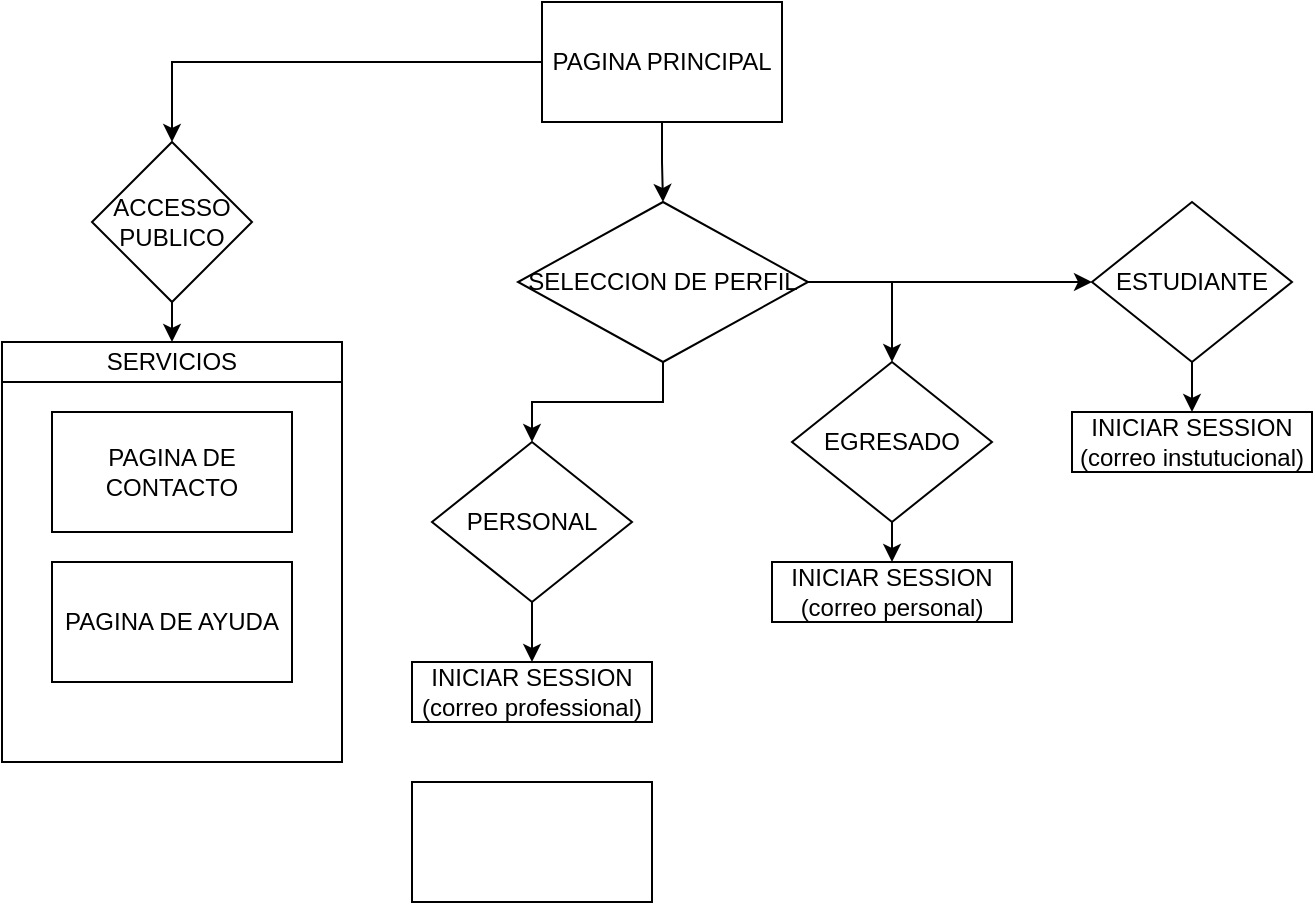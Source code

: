 <mxfile version="28.2.1">
  <diagram name="Página-1" id="WtwRyKNxUO1I41uRE4uz">
    <mxGraphModel dx="613" dy="315" grid="1" gridSize="10" guides="1" tooltips="1" connect="1" arrows="1" fold="1" page="1" pageScale="1" pageWidth="850" pageHeight="1100" math="0" shadow="0">
      <root>
        <mxCell id="0" />
        <mxCell id="1" parent="0" />
        <mxCell id="44f62mFtsV3IwGyWBhd3-5" style="edgeStyle=orthogonalEdgeStyle;rounded=0;orthogonalLoop=1;jettySize=auto;html=1;entryX=0.5;entryY=0;entryDx=0;entryDy=0;" parent="1" source="44f62mFtsV3IwGyWBhd3-3" target="44f62mFtsV3IwGyWBhd3-10" edge="1">
          <mxGeometry relative="1" as="geometry">
            <mxPoint x="180" y="90" as="targetPoint" />
          </mxGeometry>
        </mxCell>
        <mxCell id="44f62mFtsV3IwGyWBhd3-13" value="" style="edgeStyle=orthogonalEdgeStyle;rounded=0;orthogonalLoop=1;jettySize=auto;html=1;" parent="1" source="44f62mFtsV3IwGyWBhd3-3" target="44f62mFtsV3IwGyWBhd3-12" edge="1">
          <mxGeometry relative="1" as="geometry" />
        </mxCell>
        <mxCell id="44f62mFtsV3IwGyWBhd3-3" value="PAGINA PRINCIPAL" style="rounded=0;whiteSpace=wrap;html=1;" parent="1" vertex="1">
          <mxGeometry x="365" y="20" width="120" height="60" as="geometry" />
        </mxCell>
        <mxCell id="44f62mFtsV3IwGyWBhd3-6" value="" style="rounded=0;html=1;align=center;whiteSpace=wrap;labelPosition=center;verticalLabelPosition=middle;verticalAlign=middle;" parent="1" vertex="1">
          <mxGeometry x="95" y="190" width="170" height="210" as="geometry" />
        </mxCell>
        <mxCell id="44f62mFtsV3IwGyWBhd3-11" style="edgeStyle=orthogonalEdgeStyle;rounded=0;orthogonalLoop=1;jettySize=auto;html=1;exitX=0.5;exitY=1;exitDx=0;exitDy=0;entryX=0.5;entryY=0;entryDx=0;entryDy=0;" parent="1" source="44f62mFtsV3IwGyWBhd3-10" target="44f62mFtsV3IwGyWBhd3-6" edge="1">
          <mxGeometry relative="1" as="geometry" />
        </mxCell>
        <mxCell id="44f62mFtsV3IwGyWBhd3-10" value="ACCESSO PUBLICO" style="rhombus;whiteSpace=wrap;html=1;" parent="1" vertex="1">
          <mxGeometry x="140" y="90" width="80" height="80" as="geometry" />
        </mxCell>
        <mxCell id="44f62mFtsV3IwGyWBhd3-15" style="edgeStyle=orthogonalEdgeStyle;rounded=0;orthogonalLoop=1;jettySize=auto;html=1;exitX=1;exitY=0.5;exitDx=0;exitDy=0;" parent="1" source="44f62mFtsV3IwGyWBhd3-12" target="44f62mFtsV3IwGyWBhd3-14" edge="1">
          <mxGeometry relative="1" as="geometry" />
        </mxCell>
        <mxCell id="44f62mFtsV3IwGyWBhd3-17" style="edgeStyle=orthogonalEdgeStyle;rounded=0;orthogonalLoop=1;jettySize=auto;html=1;entryX=0.5;entryY=0;entryDx=0;entryDy=0;exitX=1;exitY=0.5;exitDx=0;exitDy=0;" parent="1" source="44f62mFtsV3IwGyWBhd3-12" target="44f62mFtsV3IwGyWBhd3-16" edge="1">
          <mxGeometry relative="1" as="geometry" />
        </mxCell>
        <mxCell id="44f62mFtsV3IwGyWBhd3-19" style="edgeStyle=orthogonalEdgeStyle;rounded=0;orthogonalLoop=1;jettySize=auto;html=1;exitX=0.5;exitY=1;exitDx=0;exitDy=0;entryX=0.5;entryY=0;entryDx=0;entryDy=0;" parent="1" source="44f62mFtsV3IwGyWBhd3-12" target="44f62mFtsV3IwGyWBhd3-18" edge="1">
          <mxGeometry relative="1" as="geometry" />
        </mxCell>
        <mxCell id="44f62mFtsV3IwGyWBhd3-12" value="SELECCION DE PERFIL" style="rhombus;whiteSpace=wrap;html=1;" parent="1" vertex="1">
          <mxGeometry x="353" y="120" width="145" height="80" as="geometry" />
        </mxCell>
        <mxCell id="44f62mFtsV3IwGyWBhd3-21" style="edgeStyle=orthogonalEdgeStyle;rounded=0;orthogonalLoop=1;jettySize=auto;html=1;exitX=0.5;exitY=1;exitDx=0;exitDy=0;entryX=0.5;entryY=0;entryDx=0;entryDy=0;" parent="1" source="44f62mFtsV3IwGyWBhd3-14" target="44f62mFtsV3IwGyWBhd3-20" edge="1">
          <mxGeometry relative="1" as="geometry" />
        </mxCell>
        <mxCell id="44f62mFtsV3IwGyWBhd3-14" value="ESTUDIANTE" style="rhombus;whiteSpace=wrap;html=1;" parent="1" vertex="1">
          <mxGeometry x="640" y="120" width="100" height="80" as="geometry" />
        </mxCell>
        <mxCell id="44f62mFtsV3IwGyWBhd3-23" style="edgeStyle=orthogonalEdgeStyle;rounded=0;orthogonalLoop=1;jettySize=auto;html=1;exitX=0.5;exitY=1;exitDx=0;exitDy=0;entryX=0.5;entryY=0;entryDx=0;entryDy=0;" parent="1" source="44f62mFtsV3IwGyWBhd3-16" target="44f62mFtsV3IwGyWBhd3-22" edge="1">
          <mxGeometry relative="1" as="geometry" />
        </mxCell>
        <mxCell id="44f62mFtsV3IwGyWBhd3-16" value="EGRESADO" style="rhombus;whiteSpace=wrap;html=1;" parent="1" vertex="1">
          <mxGeometry x="490" y="200" width="100" height="80" as="geometry" />
        </mxCell>
        <mxCell id="44f62mFtsV3IwGyWBhd3-25" style="edgeStyle=orthogonalEdgeStyle;rounded=0;orthogonalLoop=1;jettySize=auto;html=1;exitX=0.5;exitY=1;exitDx=0;exitDy=0;" parent="1" source="44f62mFtsV3IwGyWBhd3-18" target="44f62mFtsV3IwGyWBhd3-24" edge="1">
          <mxGeometry relative="1" as="geometry" />
        </mxCell>
        <mxCell id="44f62mFtsV3IwGyWBhd3-18" value="PERSONAL" style="rhombus;whiteSpace=wrap;html=1;" parent="1" vertex="1">
          <mxGeometry x="310" y="240" width="100" height="80" as="geometry" />
        </mxCell>
        <mxCell id="44f62mFtsV3IwGyWBhd3-20" value="INICIAR SESSION&lt;br&gt;(correo instutucional)" style="rounded=0;whiteSpace=wrap;html=1;" parent="1" vertex="1">
          <mxGeometry x="630" y="225" width="120" height="30" as="geometry" />
        </mxCell>
        <mxCell id="44f62mFtsV3IwGyWBhd3-22" value="INICIAR SESSION&lt;br&gt;(correo personal)" style="rounded=0;whiteSpace=wrap;html=1;" parent="1" vertex="1">
          <mxGeometry x="480" y="300" width="120" height="30" as="geometry" />
        </mxCell>
        <mxCell id="44f62mFtsV3IwGyWBhd3-24" value="INICIAR SESSION&lt;br&gt;(correo professional)" style="rounded=0;whiteSpace=wrap;html=1;" parent="1" vertex="1">
          <mxGeometry x="300" y="350" width="120" height="30" as="geometry" />
        </mxCell>
        <mxCell id="44f62mFtsV3IwGyWBhd3-26" value="" style="rounded=0;whiteSpace=wrap;html=1;" parent="1" vertex="1">
          <mxGeometry x="300" y="410" width="120" height="60" as="geometry" />
        </mxCell>
        <mxCell id="44f62mFtsV3IwGyWBhd3-27" value="PAGINA DE CONTACTO" style="rounded=0;whiteSpace=wrap;html=1;" parent="1" vertex="1">
          <mxGeometry x="120" y="225" width="120" height="60" as="geometry" />
        </mxCell>
        <mxCell id="44f62mFtsV3IwGyWBhd3-28" value="SERVICIOS" style="rounded=0;whiteSpace=wrap;html=1;strokeColor=default;" parent="1" vertex="1">
          <mxGeometry x="95" y="190" width="170" height="20" as="geometry" />
        </mxCell>
        <mxCell id="vNSIG7baNb9c995dlm1A-1" value="PAGINA DE AYUDA" style="rounded=0;whiteSpace=wrap;html=1;" vertex="1" parent="1">
          <mxGeometry x="120" y="300" width="120" height="60" as="geometry" />
        </mxCell>
      </root>
    </mxGraphModel>
  </diagram>
</mxfile>
